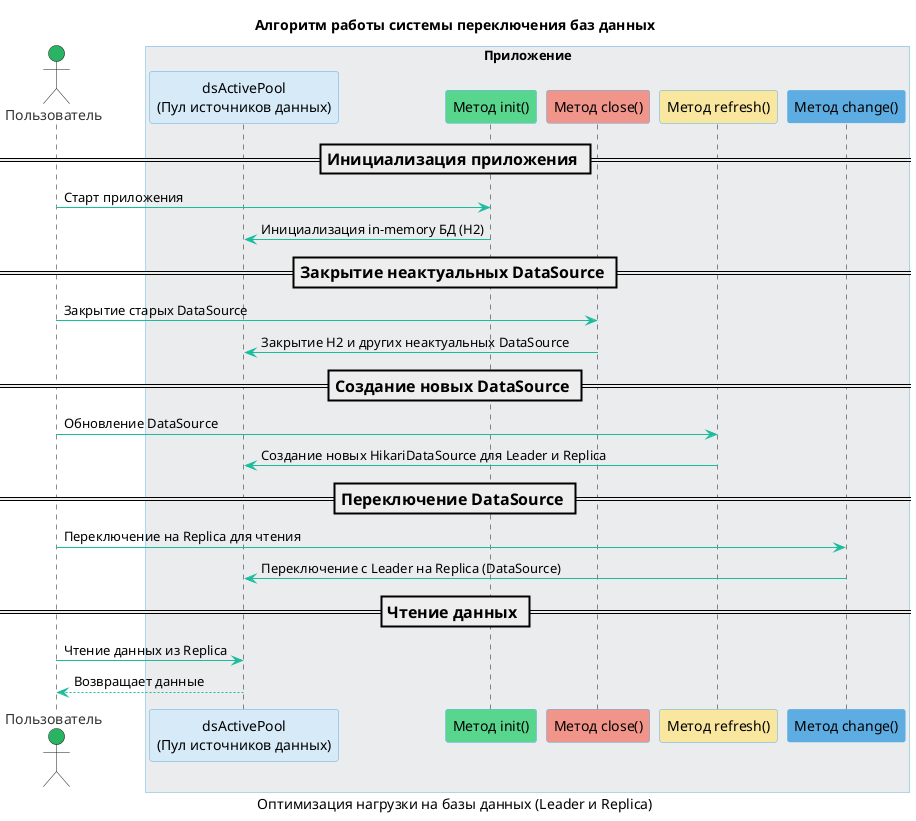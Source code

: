 @startuml
skinparam backgroundColor #FFFFFF
skinparam ArrowColor #005792
skinparam ActorFontColor #333333
skinparam ParticipantBackgroundColor #D6EAF8
skinparam ParticipantBorderColor #5DADE2
skinparam SequenceBoxBackgroundColor #EAECEE
skinparam SequenceBoxBorderColor #5DADE2
skinparam SequenceArrowColor #1ABC9C
skinparam SequenceDividerFontSize 16

title <b>Алгоритм работы системы переключения баз данных</b>
caption Оптимизация нагрузки на базы данных (Leader и Replica)

actor "Пользователь" as User #28B463

box "Приложение" #EAECEE
    participant "dsActivePool\n(Пул источников данных)" as Pool
    participant "Метод init()" as Init #58D68D
    participant "Метод close()" as Close #F1948A
    participant "Метод refresh()" as Refresh #F9E79F
    participant "Метод change()" as Change #5DADE2
end box

== Инициализация приложения ==

User -> Init: Старт приложения
Init -> Pool: Инициализация in-memory БД (H2)

== Закрытие неактуальных DataSource ==

User -> Close: Закрытие старых DataSource
Close -> Pool: Закрытие H2 и других неактуальных DataSource

== Создание новых DataSource ==

User -> Refresh: Обновление DataSource
Refresh -> Pool: Создание новых HikariDataSource для Leader и Replica

== Переключение DataSource ==

User -> Change: Переключение на Replica для чтения
Change -> Pool: Переключение с Leader на Replica (DataSource)

== Чтение данных ==

User -> Pool: Чтение данных из Replica
Pool --> User: Возвращает данные

@enduml
